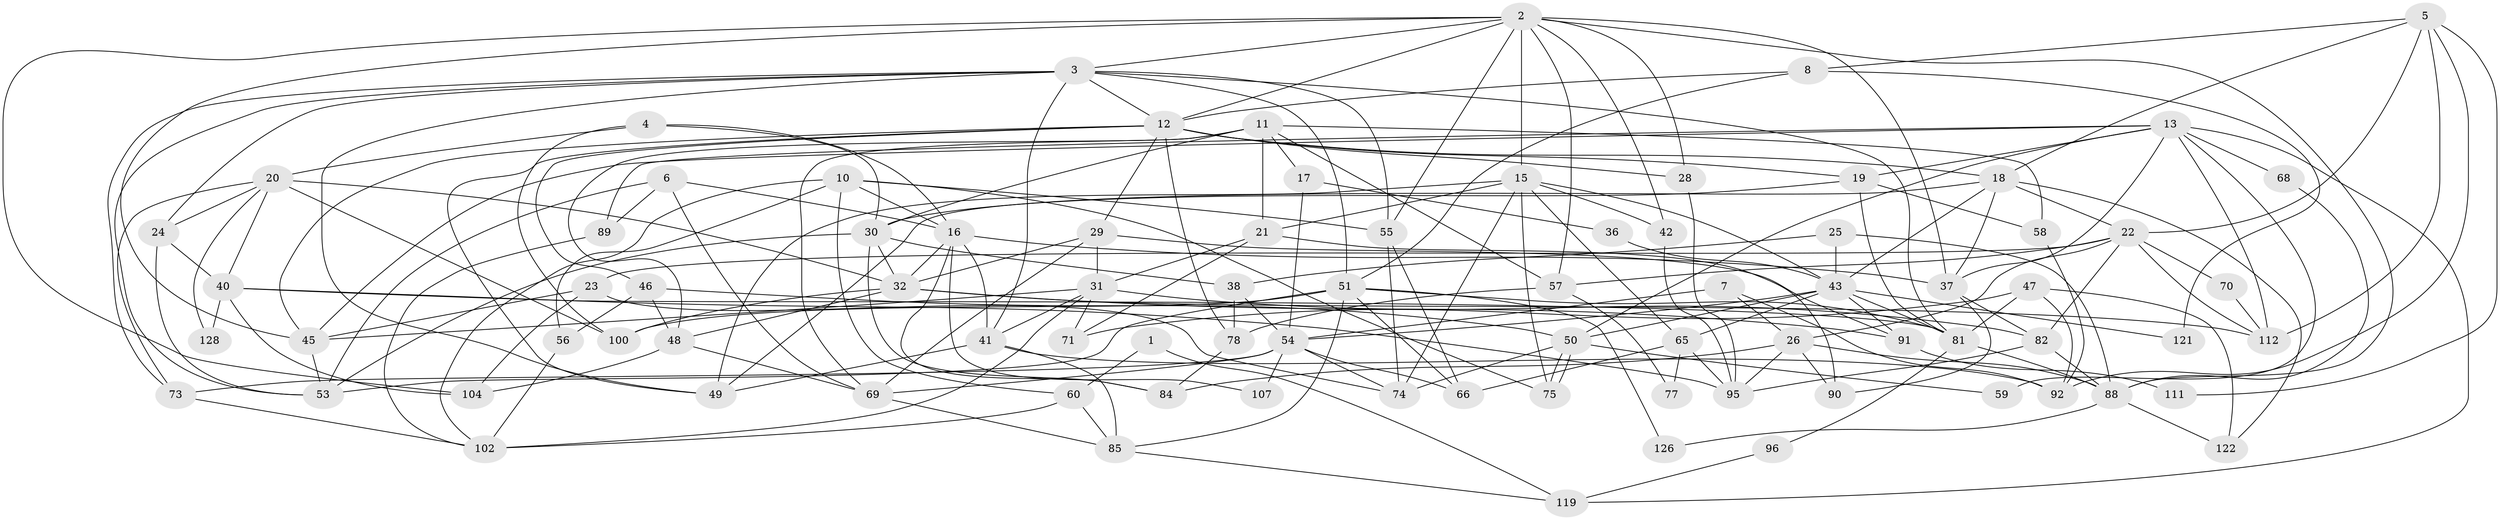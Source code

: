 // Generated by graph-tools (version 1.1) at 2025/23/03/03/25 07:23:59]
// undirected, 84 vertices, 209 edges
graph export_dot {
graph [start="1"]
  node [color=gray90,style=filled];
  1 [super="+14"];
  2 [super="+130"];
  3 [super="+123"];
  4;
  5 [super="+27"];
  6 [super="+9"];
  7 [super="+105"];
  8;
  10 [super="+117"];
  11 [super="+106"];
  12 [super="+63"];
  13 [super="+72"];
  15 [super="+33"];
  16 [super="+34"];
  17;
  18 [super="+120"];
  19 [super="+76"];
  20 [super="+35"];
  21 [super="+62"];
  22 [super="+86"];
  23 [super="+124"];
  24;
  25 [super="+93"];
  26 [super="+61"];
  28 [super="+108"];
  29 [super="+52"];
  30 [super="+87"];
  31 [super="+39"];
  32 [super="+44"];
  36;
  37 [super="+118"];
  38 [super="+98"];
  40 [super="+116"];
  41 [super="+67"];
  42;
  43 [super="+80"];
  45 [super="+79"];
  46 [super="+99"];
  47;
  48 [super="+115"];
  49 [super="+113"];
  50 [super="+101"];
  51 [super="+64"];
  53;
  54 [super="+109"];
  55 [super="+83"];
  56;
  57;
  58;
  59;
  60;
  65;
  66 [super="+103"];
  68;
  69;
  70;
  71;
  73 [super="+129"];
  74;
  75;
  77;
  78;
  81 [super="+125"];
  82;
  84;
  85 [super="+114"];
  88 [super="+127"];
  89;
  90;
  91;
  92 [super="+94"];
  95 [super="+97"];
  96;
  100;
  102 [super="+110"];
  104;
  107;
  111;
  112;
  119;
  121;
  122;
  126;
  128;
  1 -- 60 [weight=2];
  1 -- 119;
  2 -- 3;
  2 -- 12;
  2 -- 104;
  2 -- 42;
  2 -- 88;
  2 -- 57;
  2 -- 28;
  2 -- 37;
  2 -- 15;
  2 -- 45;
  2 -- 55;
  3 -- 53;
  3 -- 55;
  3 -- 24;
  3 -- 12;
  3 -- 51;
  3 -- 41;
  3 -- 49;
  3 -- 73;
  3 -- 81;
  4 -- 30;
  4 -- 20;
  4 -- 100;
  4 -- 16;
  5 -- 112;
  5 -- 8;
  5 -- 22;
  5 -- 111;
  5 -- 92;
  5 -- 18;
  6 -- 16;
  6 -- 89;
  6 -- 69;
  6 -- 53;
  7 -- 54;
  7 -- 26;
  7 -- 92;
  8 -- 121;
  8 -- 51;
  8 -- 12;
  10 -- 16;
  10 -- 60;
  10 -- 56;
  10 -- 75;
  10 -- 102;
  10 -- 55;
  11 -- 69;
  11 -- 57;
  11 -- 30;
  11 -- 17;
  11 -- 58;
  11 -- 48;
  11 -- 21;
  12 -- 46;
  12 -- 78;
  12 -- 28;
  12 -- 49;
  12 -- 19;
  12 -- 29;
  12 -- 18;
  12 -- 45;
  13 -- 112;
  13 -- 59;
  13 -- 68 [weight=2];
  13 -- 50;
  13 -- 19;
  13 -- 37;
  13 -- 119;
  13 -- 89;
  13 -- 45;
  15 -- 65;
  15 -- 49;
  15 -- 43;
  15 -- 74;
  15 -- 42;
  15 -- 75;
  15 -- 21;
  16 -- 84;
  16 -- 107;
  16 -- 32;
  16 -- 37;
  16 -- 41;
  17 -- 36;
  17 -- 54;
  18 -- 22;
  18 -- 122;
  18 -- 49;
  18 -- 43;
  18 -- 37;
  19 -- 58;
  19 -- 81 [weight=2];
  19 -- 30;
  20 -- 100;
  20 -- 24;
  20 -- 32 [weight=2];
  20 -- 128;
  20 -- 40;
  20 -- 73;
  21 -- 71;
  21 -- 90;
  21 -- 31;
  22 -- 57;
  22 -- 70 [weight=2];
  22 -- 82;
  22 -- 112;
  22 -- 23;
  22 -- 26;
  23 -- 74;
  23 -- 104;
  23 -- 45;
  24 -- 53;
  24 -- 40;
  25 -- 43;
  25 -- 88;
  25 -- 38;
  26 -- 95;
  26 -- 88;
  26 -- 84;
  26 -- 90;
  28 -- 95;
  29 -- 69;
  29 -- 31;
  29 -- 32;
  29 -- 91;
  30 -- 84;
  30 -- 53;
  30 -- 38;
  30 -- 32;
  31 -- 71;
  31 -- 82;
  31 -- 41;
  31 -- 45;
  31 -- 102;
  32 -- 48;
  32 -- 112;
  32 -- 100;
  32 -- 91;
  36 -- 43;
  37 -- 90;
  37 -- 82;
  38 -- 78;
  38 -- 54;
  40 -- 81;
  40 -- 128;
  40 -- 104;
  40 -- 95;
  41 -- 49;
  41 -- 85;
  41 -- 92;
  42 -- 95;
  43 -- 121;
  43 -- 81;
  43 -- 65;
  43 -- 50;
  43 -- 91;
  43 -- 54;
  45 -- 53;
  46 -- 56;
  46 -- 48;
  46 -- 50;
  47 -- 122;
  47 -- 81;
  47 -- 71;
  47 -- 92;
  48 -- 104;
  48 -- 69;
  50 -- 75;
  50 -- 75;
  50 -- 74;
  50 -- 59;
  51 -- 100;
  51 -- 85;
  51 -- 53;
  51 -- 126;
  51 -- 66;
  51 -- 81;
  54 -- 74;
  54 -- 69;
  54 -- 107;
  54 -- 73;
  54 -- 66;
  55 -- 74;
  55 -- 66;
  56 -- 102;
  57 -- 78;
  57 -- 77;
  58 -- 92;
  60 -- 85;
  60 -- 102;
  65 -- 77;
  65 -- 95;
  65 -- 66;
  68 -- 88;
  69 -- 85;
  70 -- 112;
  73 -- 102;
  78 -- 84;
  81 -- 96;
  81 -- 88;
  82 -- 88;
  82 -- 95;
  85 -- 119;
  88 -- 122;
  88 -- 126;
  89 -- 102;
  91 -- 111;
  96 -- 119;
}
